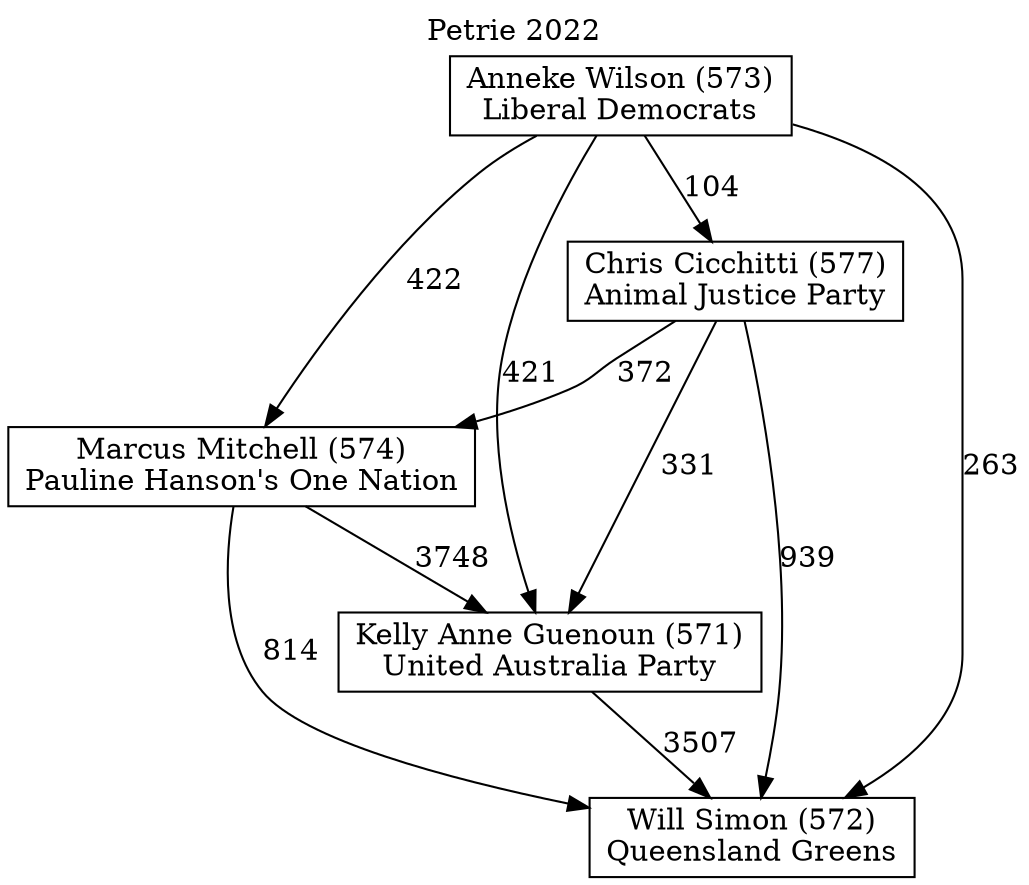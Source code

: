 // House preference flow
digraph "Will Simon (572)_Petrie_2022" {
	graph [label="Petrie 2022" labelloc=t mclimit=10]
	node [shape=box]
	"Chris Cicchitti (577)" [label="Chris Cicchitti (577)
Animal Justice Party"]
	"Marcus Mitchell (574)" [label="Marcus Mitchell (574)
Pauline Hanson's One Nation"]
	"Anneke Wilson (573)" [label="Anneke Wilson (573)
Liberal Democrats"]
	"Will Simon (572)" [label="Will Simon (572)
Queensland Greens"]
	"Kelly Anne Guenoun (571)" [label="Kelly Anne Guenoun (571)
United Australia Party"]
	"Marcus Mitchell (574)" -> "Will Simon (572)" [label=814]
	"Chris Cicchitti (577)" -> "Kelly Anne Guenoun (571)" [label=331]
	"Anneke Wilson (573)" -> "Marcus Mitchell (574)" [label=422]
	"Chris Cicchitti (577)" -> "Will Simon (572)" [label=939]
	"Anneke Wilson (573)" -> "Chris Cicchitti (577)" [label=104]
	"Chris Cicchitti (577)" -> "Marcus Mitchell (574)" [label=372]
	"Anneke Wilson (573)" -> "Will Simon (572)" [label=263]
	"Anneke Wilson (573)" -> "Kelly Anne Guenoun (571)" [label=421]
	"Kelly Anne Guenoun (571)" -> "Will Simon (572)" [label=3507]
	"Marcus Mitchell (574)" -> "Kelly Anne Guenoun (571)" [label=3748]
}

